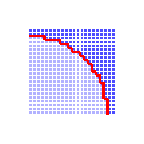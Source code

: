 \draw[red] (1,0) arc (0:90:1);
\fill[blue!30!white] (0,0) -- (1,0) arc (0:90:1) -- cycle;
\fill[blue!70!white] (1.1,1.1) -- (1.1,0) -- (1,0) arc (0:90:1) --  (0, 1.1) -- cycle;
\draw[white, step=0.05] (0,0) grid (1.1,1.1);

\pgfmathsetmacro{\mesh}{20};
\foreach \i in {0, 1, ..., 90}
{
  \draw[red, thick]
  ({round(\mesh*cos(\i))/\mesh}, {round(\mesh*sin(\i))/\mesh})
  |-
  ({round(\mesh*cos(\i+1))/\mesh}, {round(\mesh*sin(\i+1))/\mesh})
  ;
};
